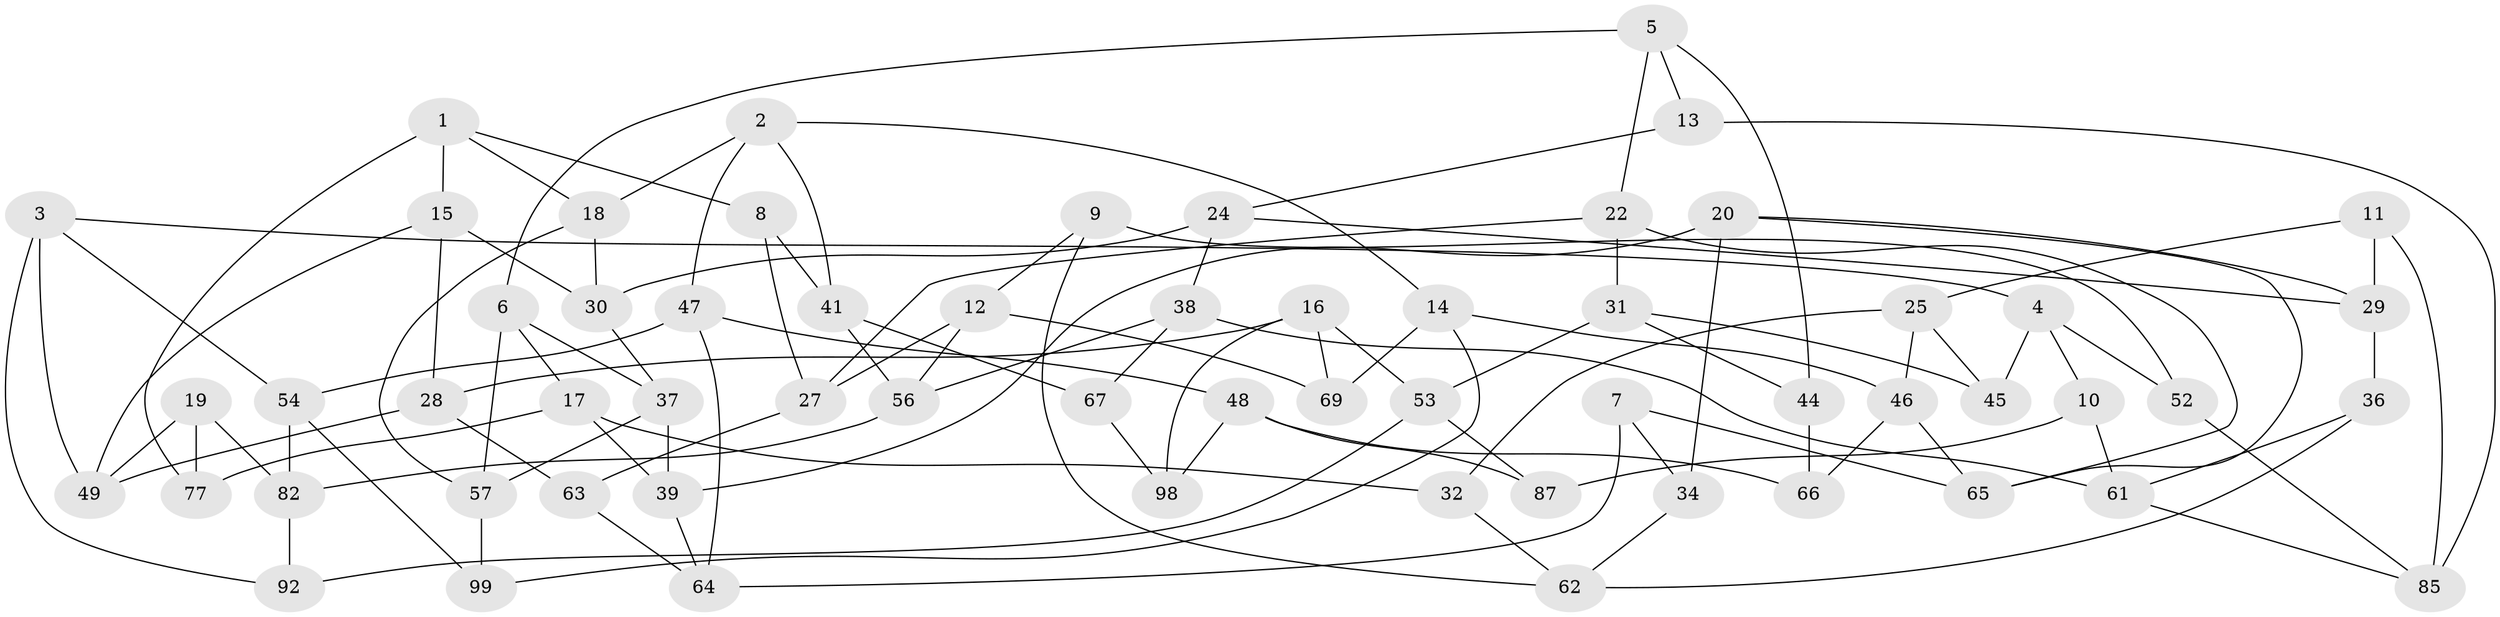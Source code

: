 // original degree distribution, {3: 1.0}
// Generated by graph-tools (version 1.1) at 2025/39/02/21/25 10:39:00]
// undirected, 61 vertices, 111 edges
graph export_dot {
graph [start="1"]
  node [color=gray90,style=filled];
  1 [super="+33"];
  2 [super="+72"];
  3 [super="+100"];
  4 [super="+50"];
  5 [super="+35"];
  6 [super="+42"];
  7;
  8;
  9;
  10;
  11;
  12 [super="+78"];
  13;
  14 [super="+21"];
  15 [super="+23"];
  16 [super="+55"];
  17 [super="+84"];
  18 [super="+68"];
  19;
  20 [super="+86"];
  22 [super="+75"];
  24 [super="+26"];
  25 [super="+80"];
  27 [super="+90"];
  28 [super="+60"];
  29 [super="+43"];
  30 [super="+74"];
  31 [super="+76"];
  32;
  34;
  36;
  37 [super="+97"];
  38 [super="+40"];
  39 [super="+58"];
  41 [super="+51"];
  44;
  45;
  46 [super="+70"];
  47 [super="+93"];
  48 [super="+83"];
  49 [super="+73"];
  52;
  53 [super="+81"];
  54 [super="+96"];
  56 [super="+88"];
  57 [super="+59"];
  61 [super="+95"];
  62 [super="+79"];
  63;
  64 [super="+71"];
  65 [super="+91"];
  66;
  67;
  69;
  77;
  82 [super="+89"];
  85 [super="+94"];
  87;
  92;
  98;
  99;
  1 -- 15;
  1 -- 77;
  1 -- 8;
  1 -- 18;
  2 -- 18;
  2 -- 14;
  2 -- 41;
  2 -- 47;
  3 -- 4;
  3 -- 49;
  3 -- 92;
  3 -- 54;
  4 -- 10;
  4 -- 45;
  4 -- 52;
  5 -- 22;
  5 -- 13;
  5 -- 44;
  5 -- 6;
  6 -- 57;
  6 -- 37;
  6 -- 17;
  7 -- 65;
  7 -- 64;
  7 -- 34;
  8 -- 27;
  8 -- 41;
  9 -- 52;
  9 -- 12;
  9 -- 62;
  10 -- 87;
  10 -- 61;
  11 -- 25;
  11 -- 29;
  11 -- 85;
  12 -- 69;
  12 -- 56;
  12 -- 27;
  13 -- 24;
  13 -- 85;
  14 -- 99;
  14 -- 69;
  14 -- 46;
  15 -- 30;
  15 -- 28;
  15 -- 49;
  16 -- 53;
  16 -- 28;
  16 -- 98;
  16 -- 69;
  17 -- 39;
  17 -- 32;
  17 -- 77;
  18 -- 57;
  18 -- 30;
  19 -- 77;
  19 -- 49;
  19 -- 82;
  20 -- 34;
  20 -- 65;
  20 -- 29;
  20 -- 39;
  22 -- 31;
  22 -- 65;
  22 -- 27;
  24 -- 38;
  24 -- 30;
  24 -- 29;
  25 -- 46;
  25 -- 32;
  25 -- 45;
  27 -- 63;
  28 -- 49;
  28 -- 63;
  29 -- 36;
  30 -- 37;
  31 -- 45;
  31 -- 44;
  31 -- 53;
  32 -- 62;
  34 -- 62;
  36 -- 62;
  36 -- 61;
  37 -- 57;
  37 -- 39;
  38 -- 67;
  38 -- 56;
  38 -- 61;
  39 -- 64;
  41 -- 67;
  41 -- 56;
  44 -- 66;
  46 -- 66;
  46 -- 65;
  47 -- 48;
  47 -- 64;
  47 -- 54;
  48 -- 66;
  48 -- 98;
  48 -- 87;
  52 -- 85;
  53 -- 92;
  53 -- 87;
  54 -- 82;
  54 -- 99;
  56 -- 82;
  57 -- 99;
  61 -- 85;
  63 -- 64;
  67 -- 98;
  82 -- 92;
}
